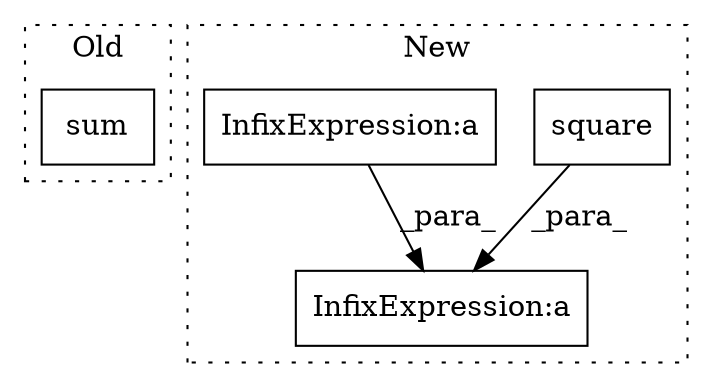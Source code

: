 digraph G {
subgraph cluster0 {
1 [label="sum" a="32" s="2714,2719" l="4,1" shape="box"];
label = "Old";
style="dotted";
}
subgraph cluster1 {
2 [label="square" a="32" s="2572,2751" l="7,1" shape="box"];
3 [label="InfixExpression:a" a="27" s="2528" l="3" shape="box"];
4 [label="InfixExpression:a" a="27" s="2554" l="3" shape="box"];
label = "New";
style="dotted";
}
2 -> 3 [label="_para_"];
4 -> 3 [label="_para_"];
}